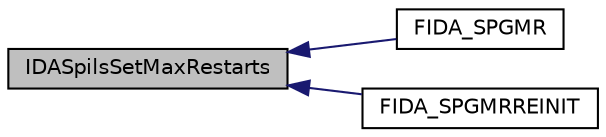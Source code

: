 digraph "IDASpilsSetMaxRestarts"
{
  edge [fontname="Helvetica",fontsize="10",labelfontname="Helvetica",labelfontsize="10"];
  node [fontname="Helvetica",fontsize="10",shape=record];
  rankdir="LR";
  Node54 [label="IDASpilsSetMaxRestarts",height=0.2,width=0.4,color="black", fillcolor="grey75", style="filled", fontcolor="black"];
  Node54 -> Node55 [dir="back",color="midnightblue",fontsize="10",style="solid",fontname="Helvetica"];
  Node55 [label="FIDA_SPGMR",height=0.2,width=0.4,color="black", fillcolor="white", style="filled",URL="$d9/dde/fida_8h.html#a7efe37186f448511a1c2f29518feaac8"];
  Node54 -> Node56 [dir="back",color="midnightblue",fontsize="10",style="solid",fontname="Helvetica"];
  Node56 [label="FIDA_SPGMRREINIT",height=0.2,width=0.4,color="black", fillcolor="white", style="filled",URL="$d9/dde/fida_8h.html#aff614d806c1ad575b1bafcd925dae1a6"];
}
